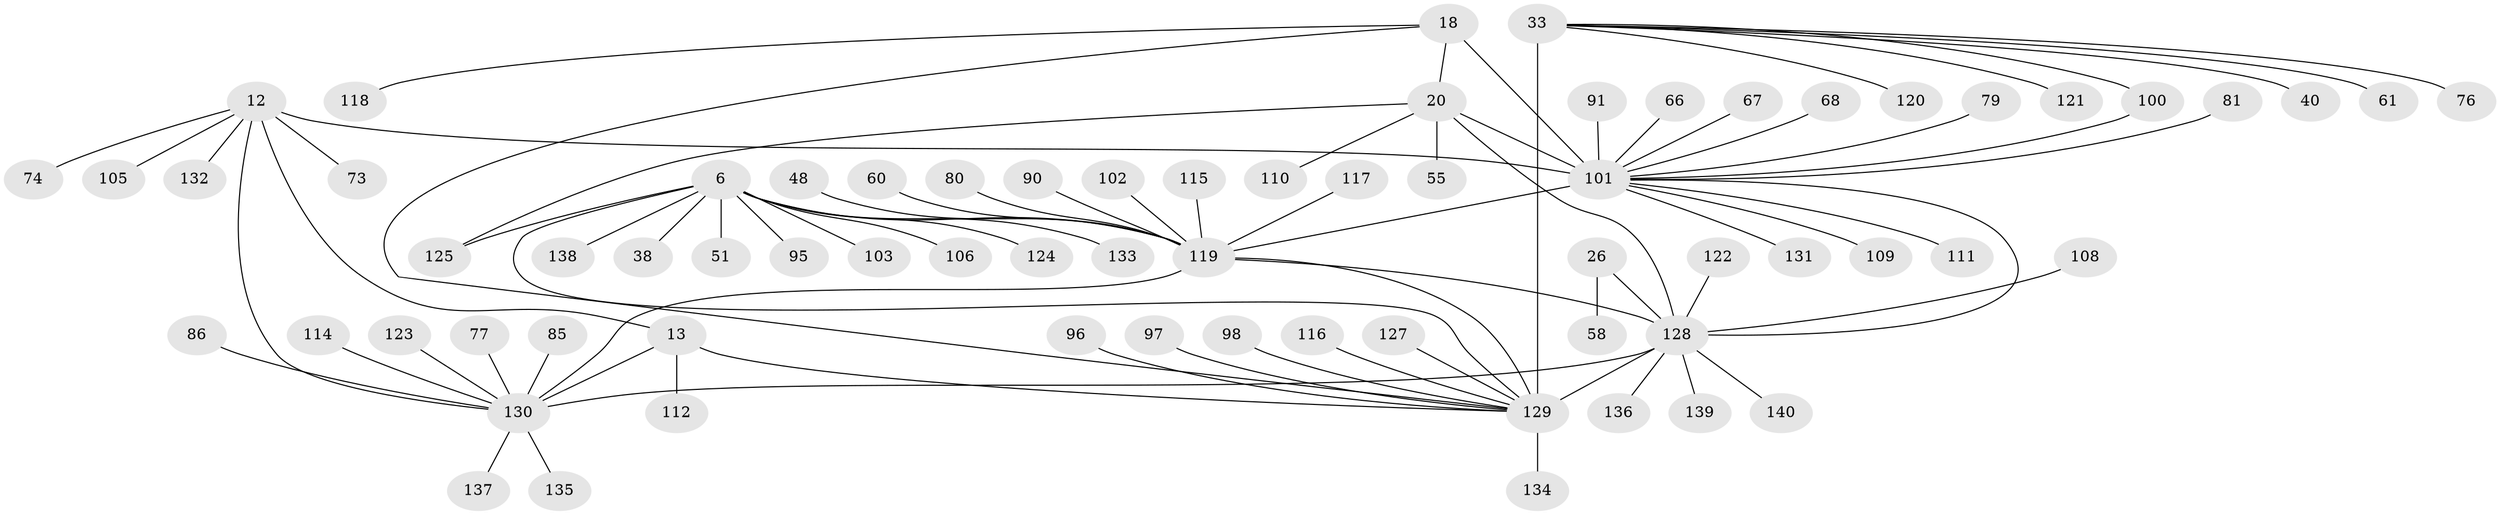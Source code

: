 // original degree distribution, {10: 0.05, 9: 0.05, 8: 0.03571428571428571, 13: 0.007142857142857143, 7: 0.03571428571428571, 11: 0.03571428571428571, 12: 0.007142857142857143, 14: 0.007142857142857143, 15: 0.007142857142857143, 6: 0.014285714285714285, 1: 0.6, 4: 0.007142857142857143, 3: 0.03571428571428571, 2: 0.10714285714285714}
// Generated by graph-tools (version 1.1) at 2025/55/03/09/25 04:55:37]
// undirected, 70 vertices, 81 edges
graph export_dot {
graph [start="1"]
  node [color=gray90,style=filled];
  6 [super="+3+4"];
  12 [super="+11"];
  13 [super="+8"];
  18 [super="+17"];
  20 [super="+16"];
  26 [super="+25"];
  33 [super="+30"];
  38;
  40;
  48;
  51;
  55;
  58;
  60;
  61;
  66;
  67;
  68;
  73;
  74;
  76;
  77;
  79;
  80;
  81;
  85;
  86;
  90;
  91;
  95;
  96;
  97;
  98;
  100;
  101 [super="+94+87+21+15+36+37"];
  102;
  103;
  105;
  106;
  108;
  109;
  110;
  111 [super="+75"];
  112;
  114;
  115;
  116;
  117 [super="+104"];
  118 [super="+59"];
  119 [super="+92+7"];
  120;
  121;
  122;
  123 [super="+54"];
  124;
  125 [super="+57"];
  127 [super="+126"];
  128 [super="+99+107"];
  129 [super="+35+53+65+72+83+82+88+89"];
  130 [super="+14+42+46+47+50"];
  131;
  132;
  133;
  134 [super="+113"];
  135;
  136;
  137;
  138;
  139 [super="+62"];
  140;
  6 -- 38;
  6 -- 95;
  6 -- 138;
  6 -- 125;
  6 -- 119 [weight=12];
  6 -- 129;
  6 -- 133;
  6 -- 103;
  6 -- 106;
  6 -- 51;
  6 -- 124;
  12 -- 13 [weight=4];
  12 -- 73;
  12 -- 132;
  12 -- 105;
  12 -- 74;
  12 -- 101;
  12 -- 130 [weight=6];
  13 -- 112;
  13 -- 129;
  13 -- 130 [weight=6];
  18 -- 20 [weight=4];
  18 -- 118;
  18 -- 101 [weight=6];
  18 -- 129;
  20 -- 110;
  20 -- 125;
  20 -- 55;
  20 -- 101 [weight=7];
  20 -- 128;
  26 -- 58;
  26 -- 128 [weight=10];
  33 -- 100;
  33 -- 40;
  33 -- 76;
  33 -- 120;
  33 -- 121;
  33 -- 61;
  33 -- 129 [weight=12];
  48 -- 119;
  60 -- 119;
  66 -- 101;
  67 -- 101;
  68 -- 101;
  77 -- 130;
  79 -- 101;
  80 -- 119;
  81 -- 101;
  85 -- 130;
  86 -- 130;
  90 -- 119;
  91 -- 101;
  96 -- 129;
  97 -- 129;
  98 -- 129;
  100 -- 101;
  101 -- 109;
  101 -- 119 [weight=3];
  101 -- 131;
  101 -- 111;
  101 -- 128 [weight=2];
  102 -- 119;
  108 -- 128;
  114 -- 130;
  115 -- 119;
  116 -- 129;
  117 -- 119;
  119 -- 129 [weight=2];
  119 -- 130 [weight=2];
  119 -- 128 [weight=2];
  122 -- 128;
  123 -- 130;
  127 -- 129;
  128 -- 129;
  128 -- 130;
  128 -- 136;
  128 -- 139;
  128 -- 140;
  129 -- 134;
  130 -- 135;
  130 -- 137;
}

